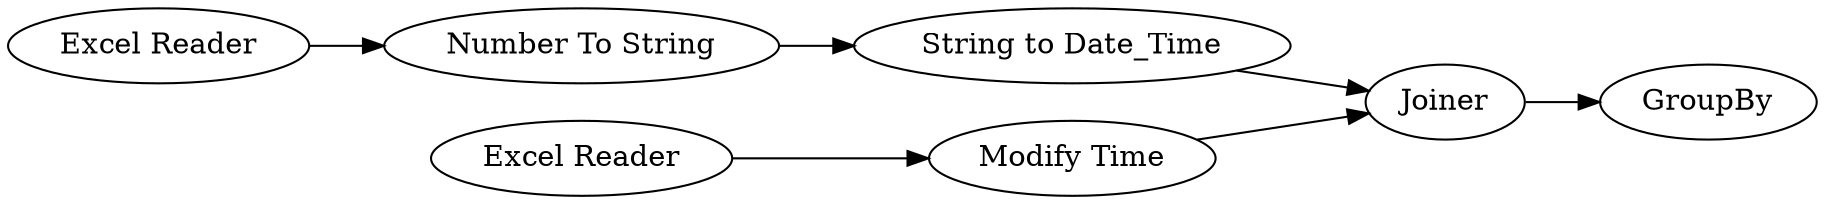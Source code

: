 digraph {
	12 [label="Modify Time"]
	13 [label="Excel Reader"]
	14 [label="Number To String"]
	15 [label="String to Date_Time"]
	16 [label="Excel Reader"]
	17 [label=Joiner]
	18 [label=GroupBy]
	12 -> 17
	13 -> 14
	14 -> 15
	15 -> 17
	16 -> 12
	17 -> 18
	rankdir=LR
}
